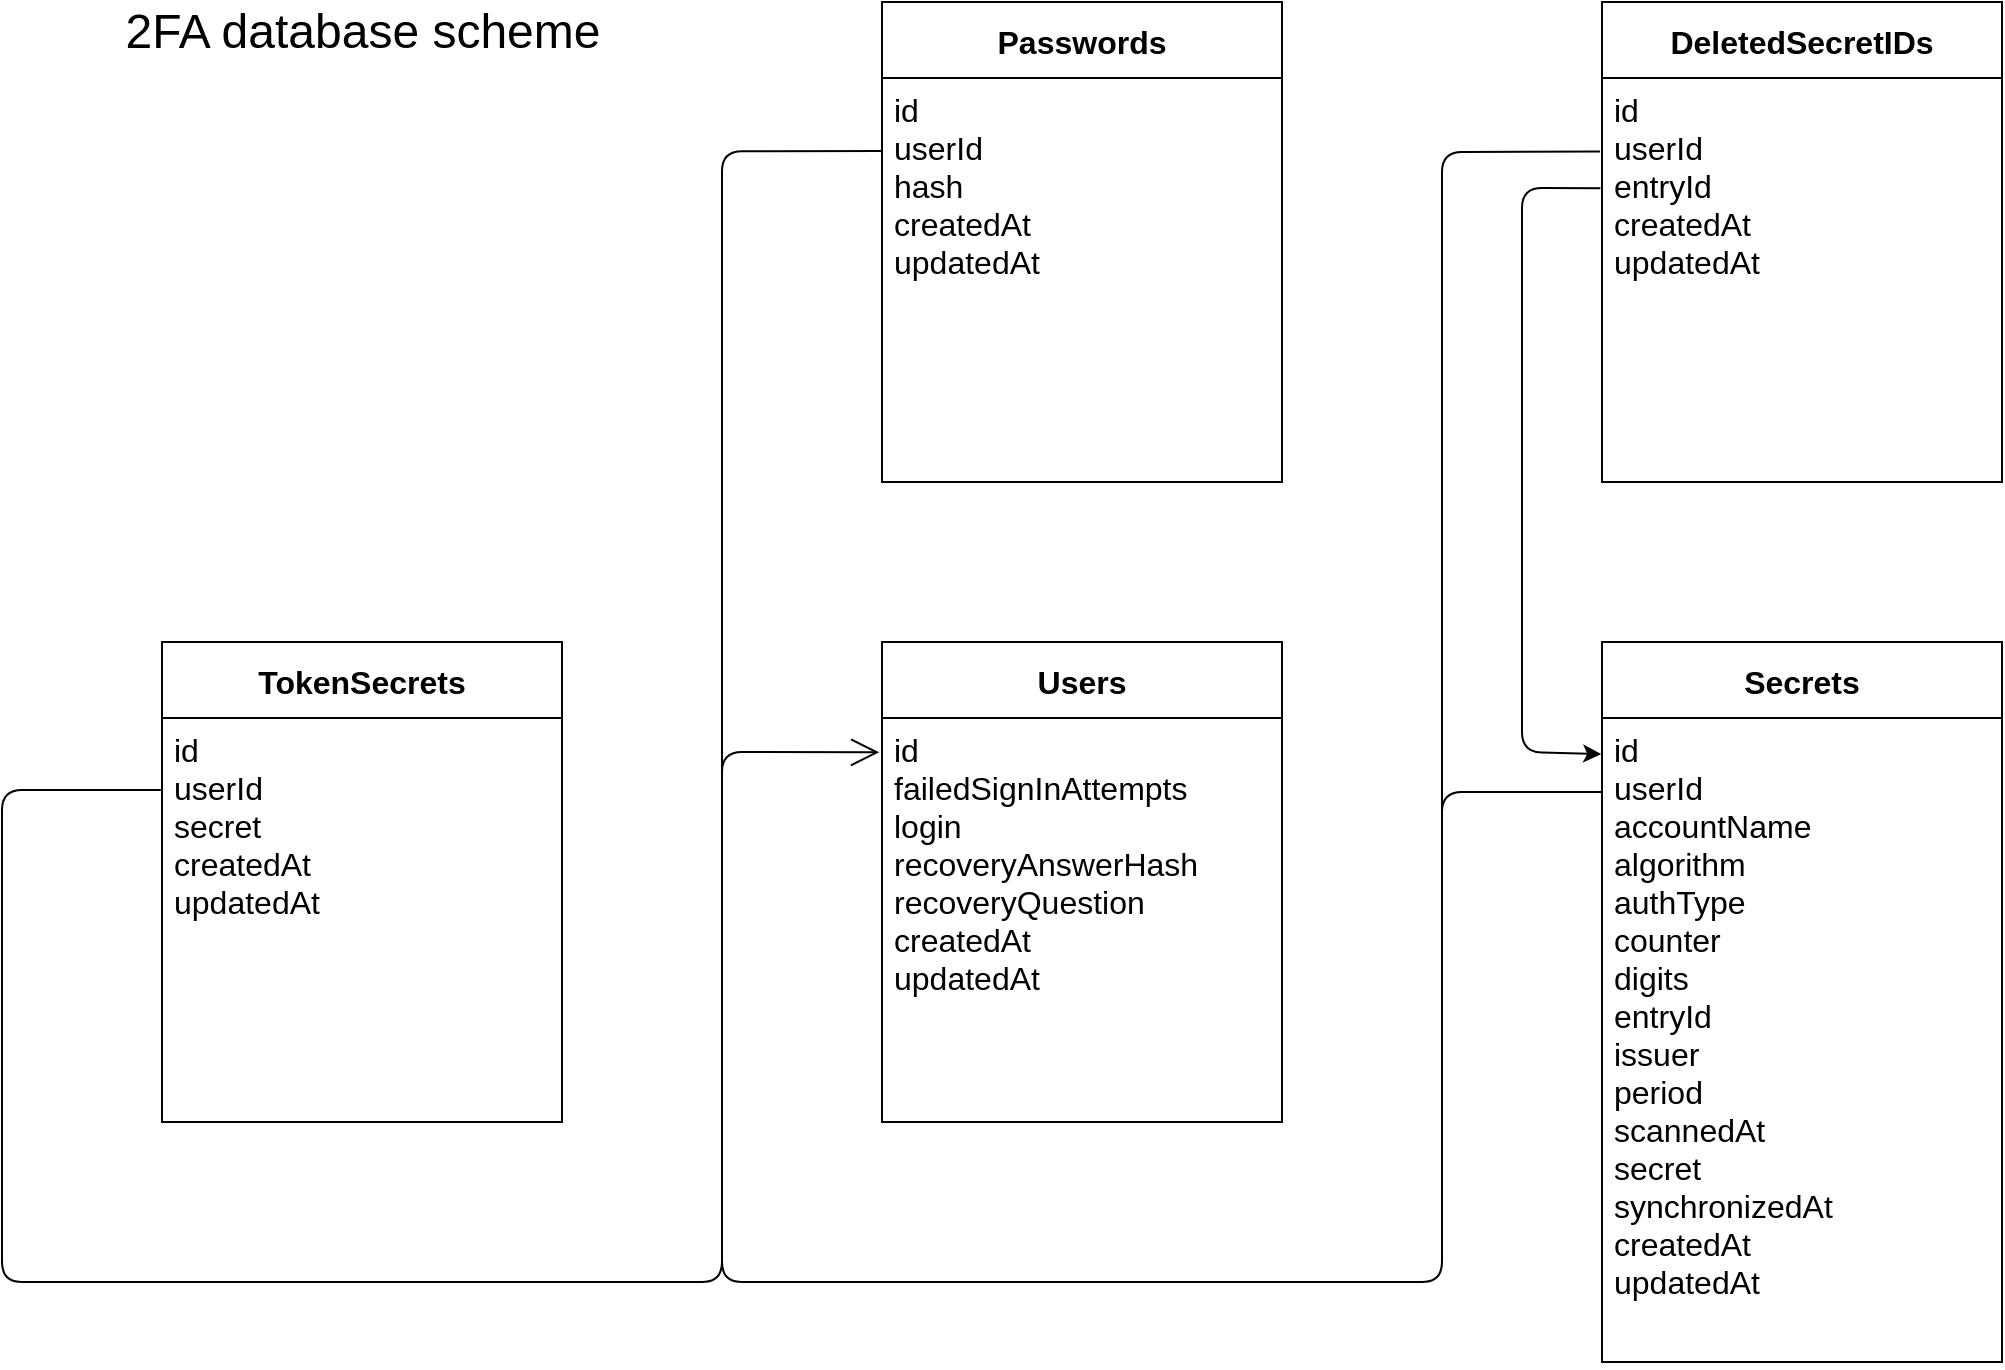 <mxfile>
    <diagram id="seh-zVPHBeqwAnJbIoeG" name="Page-1">
        <mxGraphModel dx="1983" dy="1163" grid="1" gridSize="10" guides="1" tooltips="1" connect="1" arrows="1" fold="1" page="1" pageScale="1" pageWidth="2336" pageHeight="1654" math="0" shadow="0">
            <root>
                <mxCell id="0"/>
                <mxCell id="1" parent="0"/>
                <mxCell id="QVolkQGVExDV0HM2E0Vq-6" value="Users" style="swimlane;fontStyle=1;childLayout=stackLayout;horizontal=1;startSize=38;horizontalStack=0;resizeParent=1;resizeParentMax=0;resizeLast=0;collapsible=1;marginBottom=0;resizeHeight=1;resizeWidth=1;glass=0;rounded=0;comic=0;shadow=0;fontSize=16;align=center;" parent="1" vertex="1">
                    <mxGeometry x="880" y="720" width="200" height="240" as="geometry">
                        <mxRectangle x="310" y="290" width="50" height="26" as="alternateBounds"/>
                    </mxGeometry>
                </mxCell>
                <mxCell id="QVolkQGVExDV0HM2E0Vq-7" value="id&#10;failedSignInAttempts&#10;login&#10;recoveryAnswerHash&#10;recoveryQuestion&#10;createdAt&#10;updatedAt" style="text;align=left;verticalAlign=top;spacingLeft=4;spacingRight=4;overflow=hidden;rotatable=0;points=[[0,0.5],[1,0.5]];portConstraint=eastwest;fontSize=16;fillColor=none;" parent="QVolkQGVExDV0HM2E0Vq-6" vertex="1">
                    <mxGeometry y="38" width="200" height="202" as="geometry"/>
                </mxCell>
                <mxCell id="QVolkQGVExDV0HM2E0Vq-26" value="Secrets" style="swimlane;fontStyle=1;childLayout=stackLayout;horizontal=1;startSize=38;horizontalStack=0;resizeParent=1;resizeParentMax=0;resizeLast=0;collapsible=1;marginBottom=0;resizeHeight=1;resizeWidth=1;glass=0;rounded=0;comic=0;shadow=0;fontSize=16;align=center;" parent="1" vertex="1">
                    <mxGeometry x="1240" y="720" width="200" height="360" as="geometry">
                        <mxRectangle x="310" y="290" width="50" height="26" as="alternateBounds"/>
                    </mxGeometry>
                </mxCell>
                <mxCell id="QVolkQGVExDV0HM2E0Vq-27" value="id&#10;userId&#10;accountName&#10;algorithm&#10;authType&#10;counter&#10;digits&#10;entryId&#10;issuer&#10;period&#10;scannedAt&#10;secret&#10;synchronizedAt&#10;createdAt&#10;updatedAt" style="text;align=left;verticalAlign=top;spacingLeft=4;spacingRight=4;overflow=hidden;rotatable=0;points=[[0,0.5],[1,0.5]];portConstraint=eastwest;fontSize=16;fillColor=none;" parent="QVolkQGVExDV0HM2E0Vq-26" vertex="1">
                    <mxGeometry y="38" width="200" height="322" as="geometry"/>
                </mxCell>
                <mxCell id="QVolkQGVExDV0HM2E0Vq-28" value="" style="endArrow=open;endFill=1;endSize=12;html=1;fontSize=16;entryX=-0.007;entryY=0.085;entryDx=0;entryDy=0;entryPerimeter=0;" parent="1" target="QVolkQGVExDV0HM2E0Vq-7" edge="1">
                    <mxGeometry width="160" relative="1" as="geometry">
                        <mxPoint x="1240" y="795" as="sourcePoint"/>
                        <mxPoint x="800" y="770" as="targetPoint"/>
                        <Array as="points">
                            <mxPoint x="1160" y="795"/>
                            <mxPoint x="1160" y="1040"/>
                            <mxPoint x="800" y="1040"/>
                            <mxPoint x="800" y="775"/>
                        </Array>
                    </mxGeometry>
                </mxCell>
                <mxCell id="QVolkQGVExDV0HM2E0Vq-22" value="TokenSecrets" style="swimlane;fontStyle=1;childLayout=stackLayout;horizontal=1;startSize=38;horizontalStack=0;resizeParent=1;resizeParentMax=0;resizeLast=0;collapsible=1;marginBottom=0;resizeHeight=1;resizeWidth=1;glass=0;rounded=0;comic=0;shadow=0;fontSize=16;align=center;" parent="1" vertex="1">
                    <mxGeometry x="520" y="720" width="200" height="240" as="geometry">
                        <mxRectangle x="310" y="290" width="50" height="26" as="alternateBounds"/>
                    </mxGeometry>
                </mxCell>
                <mxCell id="QVolkQGVExDV0HM2E0Vq-23" value="id&#10;userId&#10;secret&#10;createdAt&#10;updatedAt" style="text;align=left;verticalAlign=top;spacingLeft=4;spacingRight=4;overflow=hidden;rotatable=0;points=[[0,0.5],[1,0.5]];portConstraint=eastwest;fontSize=16;fillColor=none;" parent="QVolkQGVExDV0HM2E0Vq-22" vertex="1">
                    <mxGeometry y="38" width="200" height="202" as="geometry"/>
                </mxCell>
                <mxCell id="QVolkQGVExDV0HM2E0Vq-30" value="" style="endArrow=none;html=1;edgeStyle=orthogonalEdgeStyle;fontSize=16;exitX=-0.003;exitY=0.178;exitDx=0;exitDy=0;exitPerimeter=0;" parent="1" source="QVolkQGVExDV0HM2E0Vq-23" edge="1">
                    <mxGeometry relative="1" as="geometry">
                        <mxPoint x="300" y="920" as="sourcePoint"/>
                        <mxPoint x="800" y="930" as="targetPoint"/>
                        <Array as="points">
                            <mxPoint x="440" y="794"/>
                            <mxPoint x="440" y="1040"/>
                            <mxPoint x="800" y="1040"/>
                        </Array>
                    </mxGeometry>
                </mxCell>
                <mxCell id="QVolkQGVExDV0HM2E0Vq-20" value="Passwords" style="swimlane;fontStyle=1;childLayout=stackLayout;horizontal=1;startSize=38;horizontalStack=0;resizeParent=1;resizeParentMax=0;resizeLast=0;collapsible=1;marginBottom=0;resizeHeight=1;resizeWidth=1;glass=0;rounded=0;comic=0;shadow=0;fontSize=16;align=center;" parent="1" vertex="1">
                    <mxGeometry x="880" y="400" width="200" height="240" as="geometry">
                        <mxRectangle x="310" y="290" width="50" height="26" as="alternateBounds"/>
                    </mxGeometry>
                </mxCell>
                <mxCell id="QVolkQGVExDV0HM2E0Vq-21" value="id&#10;userId&#10;hash&#10;createdAt&#10;updatedAt" style="text;align=left;verticalAlign=top;spacingLeft=4;spacingRight=4;overflow=hidden;rotatable=0;points=[[0,0.5],[1,0.5]];portConstraint=eastwest;fontSize=16;" parent="QVolkQGVExDV0HM2E0Vq-20" vertex="1">
                    <mxGeometry y="38" width="200" height="202" as="geometry"/>
                </mxCell>
                <mxCell id="QVolkQGVExDV0HM2E0Vq-36" value="" style="endArrow=none;html=1;edgeStyle=orthogonalEdgeStyle;fontSize=16;exitX=-0.001;exitY=0.181;exitDx=0;exitDy=0;exitPerimeter=0;" parent="1" source="QVolkQGVExDV0HM2E0Vq-21" edge="1">
                    <mxGeometry relative="1" as="geometry">
                        <mxPoint x="880" y="470" as="sourcePoint"/>
                        <mxPoint x="800" y="820" as="targetPoint"/>
                        <Array as="points">
                            <mxPoint x="800" y="475"/>
                        </Array>
                    </mxGeometry>
                </mxCell>
                <mxCell id="QVolkQGVExDV0HM2E0Vq-39" value="&lt;font style=&quot;font-size: 24px&quot;&gt;2FA database scheme&lt;/font&gt;" style="text;html=1;align=center;verticalAlign=middle;resizable=0;points=[];autosize=1;fontSize=16;" parent="1" vertex="1">
                    <mxGeometry x="495" y="400" width="250" height="30" as="geometry"/>
                </mxCell>
                <mxCell id="i9LFr71tnJbPSGoF-j6i-1" value="DeletedSecretIDs" style="swimlane;fontStyle=1;childLayout=stackLayout;horizontal=1;startSize=38;horizontalStack=0;resizeParent=1;resizeParentMax=0;resizeLast=0;collapsible=1;marginBottom=0;resizeHeight=1;resizeWidth=1;glass=0;rounded=0;comic=0;shadow=0;fontSize=16;align=center;fillColor=none;" parent="1" vertex="1">
                    <mxGeometry x="1240" y="400" width="200" height="240" as="geometry">
                        <mxRectangle x="310" y="290" width="50" height="26" as="alternateBounds"/>
                    </mxGeometry>
                </mxCell>
                <mxCell id="i9LFr71tnJbPSGoF-j6i-2" value="id&#10;userId&#10;entryId&#10;createdAt&#10;updatedAt" style="text;align=left;verticalAlign=top;spacingLeft=4;spacingRight=4;overflow=hidden;rotatable=0;points=[[0,0.5],[1,0.5]];portConstraint=eastwest;fontSize=16;" parent="i9LFr71tnJbPSGoF-j6i-1" vertex="1">
                    <mxGeometry y="38" width="200" height="202" as="geometry"/>
                </mxCell>
                <mxCell id="i9LFr71tnJbPSGoF-j6i-4" value="" style="endArrow=classic;html=1;rounded=1;entryX=-0.002;entryY=0.056;entryDx=0;entryDy=0;entryPerimeter=0;exitX=-0.004;exitY=0.273;exitDx=0;exitDy=0;exitPerimeter=0;" parent="1" source="i9LFr71tnJbPSGoF-j6i-2" target="QVolkQGVExDV0HM2E0Vq-27" edge="1">
                    <mxGeometry width="50" height="50" relative="1" as="geometry">
                        <mxPoint x="1220" y="450" as="sourcePoint"/>
                        <mxPoint x="1180" y="640" as="targetPoint"/>
                        <Array as="points">
                            <mxPoint x="1200" y="493"/>
                            <mxPoint x="1200" y="775"/>
                        </Array>
                    </mxGeometry>
                </mxCell>
                <mxCell id="i9LFr71tnJbPSGoF-j6i-5" value="" style="endArrow=none;html=1;rounded=1;entryX=-0.005;entryY=0.182;entryDx=0;entryDy=0;entryPerimeter=0;" parent="1" target="i9LFr71tnJbPSGoF-j6i-2" edge="1">
                    <mxGeometry width="50" height="50" relative="1" as="geometry">
                        <mxPoint x="1160" y="920.4" as="sourcePoint"/>
                        <mxPoint x="1190" y="460" as="targetPoint"/>
                        <Array as="points">
                            <mxPoint x="1160" y="475"/>
                        </Array>
                    </mxGeometry>
                </mxCell>
            </root>
        </mxGraphModel>
    </diagram>
</mxfile>